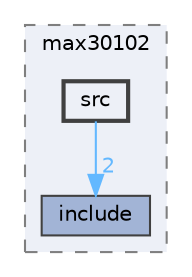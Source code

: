 digraph "Software/Firmware/project/max30102/src"
{
 // LATEX_PDF_SIZE
  bgcolor="transparent";
  edge [fontname=Helvetica,fontsize=10,labelfontname=Helvetica,labelfontsize=10];
  node [fontname=Helvetica,fontsize=10,shape=box,height=0.2,width=0.4];
  compound=true
  subgraph clusterdir_4f9538d0e23f9eaa41c1c6f4181212d5 {
    graph [ bgcolor="#edf0f7", pencolor="grey50", label="max30102", fontname=Helvetica,fontsize=10 style="filled,dashed", URL="dir_4f9538d0e23f9eaa41c1c6f4181212d5.html",tooltip=""]
  dir_b15044b9012a98688a8fff62b365d054 [label="include", fillcolor="#a2b4d6", color="grey25", style="filled", URL="dir_b15044b9012a98688a8fff62b365d054.html",tooltip=""];
  dir_ae60f9dd799ab308b08b46e9fb621a87 [label="src", fillcolor="#edf0f7", color="grey25", style="filled,bold", URL="dir_ae60f9dd799ab308b08b46e9fb621a87.html",tooltip=""];
  }
  dir_ae60f9dd799ab308b08b46e9fb621a87->dir_b15044b9012a98688a8fff62b365d054 [headlabel="2", labeldistance=1.5 headhref="dir_000018_000008.html" href="dir_000018_000008.html" color="steelblue1" fontcolor="steelblue1"];
}
